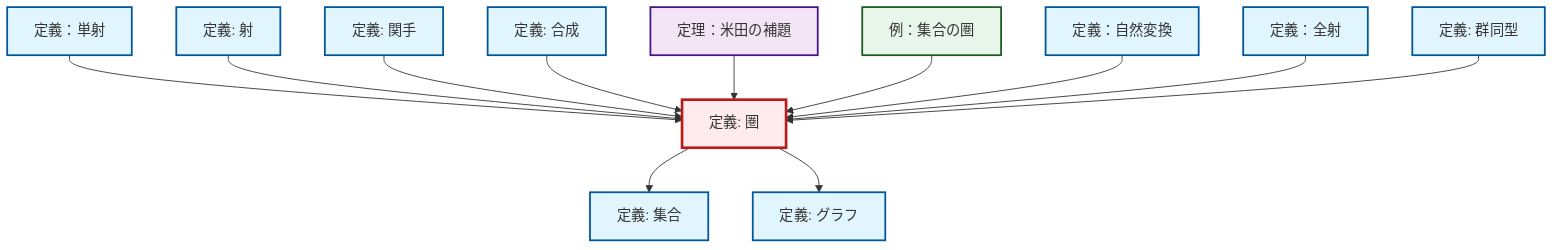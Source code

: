 graph TD
    classDef definition fill:#e1f5fe,stroke:#01579b,stroke-width:2px
    classDef theorem fill:#f3e5f5,stroke:#4a148c,stroke-width:2px
    classDef axiom fill:#fff3e0,stroke:#e65100,stroke-width:2px
    classDef example fill:#e8f5e9,stroke:#1b5e20,stroke-width:2px
    classDef current fill:#ffebee,stroke:#b71c1c,stroke-width:3px
    def-natural-transformation["定義：自然変換"]:::definition
    def-epimorphism["定義：全射"]:::definition
    def-monomorphism["定義：単射"]:::definition
    ex-set-category["例：集合の圏"]:::example
    def-composition["定義: 合成"]:::definition
    def-morphism["定義: 射"]:::definition
    def-set["定義: 集合"]:::definition
    thm-yoneda["定理：米田の補題"]:::theorem
    def-category["定義: 圏"]:::definition
    def-isomorphism["定義: 群同型"]:::definition
    def-graph["定義: グラフ"]:::definition
    def-functor["定義: 関手"]:::definition
    def-monomorphism --> def-category
    def-morphism --> def-category
    def-functor --> def-category
    def-composition --> def-category
    thm-yoneda --> def-category
    ex-set-category --> def-category
    def-category --> def-set
    def-natural-transformation --> def-category
    def-epimorphism --> def-category
    def-category --> def-graph
    def-isomorphism --> def-category
    class def-category current
